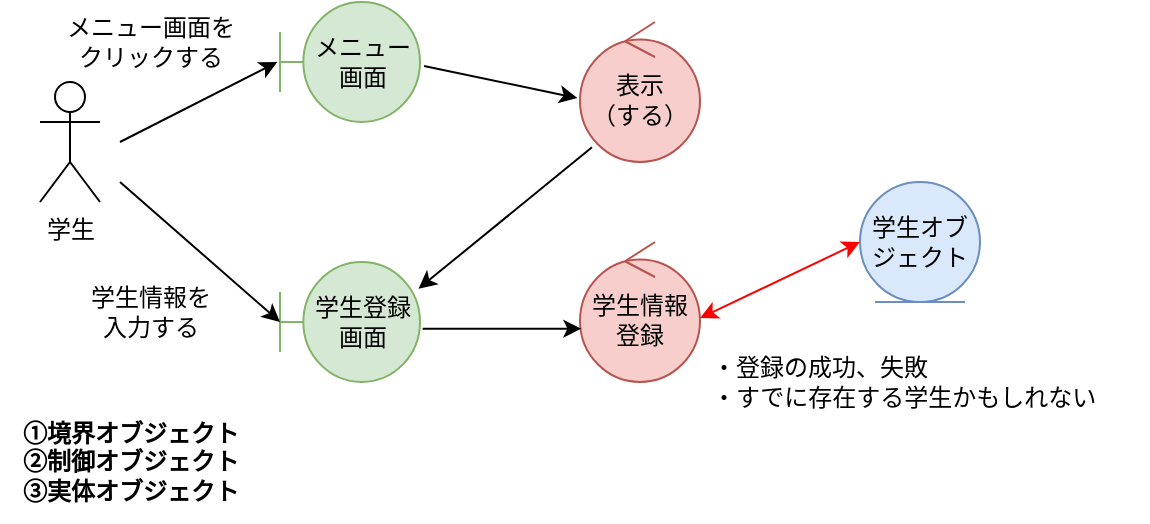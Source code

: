 <mxfile version="28.2.1">
  <diagram id="19TZ6Xefd7iSO5I1MBrT" name="ページ1">
    <mxGraphModel dx="778" dy="460" grid="1" gridSize="10" guides="1" tooltips="1" connect="1" arrows="1" fold="1" page="1" pageScale="1" pageWidth="827" pageHeight="1169" math="0" shadow="0">
      <root>
        <mxCell id="0" />
        <mxCell id="1" parent="0" />
        <mxCell id="crC90OVR9CIPfXOOq_63-2" value="学生" style="shape=umlActor;verticalLabelPosition=bottom;verticalAlign=top;html=1;outlineConnect=0;" vertex="1" parent="1">
          <mxGeometry x="80" y="90" width="30" height="60" as="geometry" />
        </mxCell>
        <mxCell id="crC90OVR9CIPfXOOq_63-3" value="メニュー&lt;div&gt;画面&lt;/div&gt;" style="shape=umlBoundary;whiteSpace=wrap;html=1;fillColor=#d5e8d4;strokeColor=#82b366;" vertex="1" parent="1">
          <mxGeometry x="200" y="50" width="70" height="60" as="geometry" />
        </mxCell>
        <mxCell id="crC90OVR9CIPfXOOq_63-5" value="学生&lt;span style=&quot;background-color: transparent; color: light-dark(rgb(0, 0, 0), rgb(255, 255, 255));&quot;&gt;登録&lt;/span&gt;&lt;div&gt;&lt;span style=&quot;background-color: transparent; color: light-dark(rgb(0, 0, 0), rgb(255, 255, 255));&quot;&gt;画面&lt;/span&gt;&lt;/div&gt;" style="shape=umlBoundary;whiteSpace=wrap;html=1;fillColor=#d5e8d4;strokeColor=#82b366;" vertex="1" parent="1">
          <mxGeometry x="200" y="180" width="70" height="60" as="geometry" />
        </mxCell>
        <mxCell id="crC90OVR9CIPfXOOq_63-6" value="表示&lt;div&gt;（する）&lt;/div&gt;" style="ellipse;shape=umlControl;whiteSpace=wrap;html=1;fillColor=#f8cecc;strokeColor=#b85450;" vertex="1" parent="1">
          <mxGeometry x="350" y="60" width="60" height="70" as="geometry" />
        </mxCell>
        <mxCell id="crC90OVR9CIPfXOOq_63-7" value="学生情報&lt;div&gt;登録&lt;/div&gt;" style="ellipse;shape=umlControl;whiteSpace=wrap;html=1;fillColor=#f8cecc;strokeColor=#b85450;" vertex="1" parent="1">
          <mxGeometry x="350" y="170" width="60" height="70" as="geometry" />
        </mxCell>
        <mxCell id="crC90OVR9CIPfXOOq_63-8" value="学生オブジェクト" style="ellipse;shape=umlEntity;whiteSpace=wrap;html=1;fillColor=#dae8fc;strokeColor=#6c8ebf;" vertex="1" parent="1">
          <mxGeometry x="490" y="140" width="60" height="60" as="geometry" />
        </mxCell>
        <mxCell id="crC90OVR9CIPfXOOq_63-9" value="" style="endArrow=classic;html=1;rounded=0;entryX=-0.019;entryY=0.5;entryDx=0;entryDy=0;entryPerimeter=0;" edge="1" parent="1" target="crC90OVR9CIPfXOOq_63-3">
          <mxGeometry width="50" height="50" relative="1" as="geometry">
            <mxPoint x="120" y="120" as="sourcePoint" />
            <mxPoint x="420" y="220" as="targetPoint" />
          </mxGeometry>
        </mxCell>
        <mxCell id="crC90OVR9CIPfXOOq_63-10" value="メニュー画面を&lt;div&gt;クリックする&lt;/div&gt;" style="text;html=1;align=center;verticalAlign=middle;resizable=0;points=[];autosize=1;strokeColor=none;fillColor=none;" vertex="1" parent="1">
          <mxGeometry x="80" y="50" width="110" height="40" as="geometry" />
        </mxCell>
        <mxCell id="crC90OVR9CIPfXOOq_63-11" value="" style="endArrow=classic;html=1;rounded=0;" edge="1" parent="1">
          <mxGeometry width="50" height="50" relative="1" as="geometry">
            <mxPoint x="120" y="140" as="sourcePoint" />
            <mxPoint x="200" y="210" as="targetPoint" />
          </mxGeometry>
        </mxCell>
        <mxCell id="crC90OVR9CIPfXOOq_63-12" value="学生情報を&lt;div&gt;入力する&lt;/div&gt;" style="text;html=1;align=center;verticalAlign=middle;resizable=0;points=[];autosize=1;strokeColor=none;fillColor=none;" vertex="1" parent="1">
          <mxGeometry x="95" y="185" width="80" height="40" as="geometry" />
        </mxCell>
        <mxCell id="crC90OVR9CIPfXOOq_63-13" value="" style="endArrow=classic;html=1;rounded=0;exitX=1.029;exitY=0.533;exitDx=0;exitDy=0;exitPerimeter=0;entryX=-0.022;entryY=0.543;entryDx=0;entryDy=0;entryPerimeter=0;" edge="1" parent="1" source="crC90OVR9CIPfXOOq_63-3" target="crC90OVR9CIPfXOOq_63-6">
          <mxGeometry width="50" height="50" relative="1" as="geometry">
            <mxPoint x="370" y="270" as="sourcePoint" />
            <mxPoint x="420" y="220" as="targetPoint" />
          </mxGeometry>
        </mxCell>
        <mxCell id="crC90OVR9CIPfXOOq_63-14" value="" style="endArrow=classic;html=1;rounded=0;exitX=0.1;exitY=0.895;exitDx=0;exitDy=0;exitPerimeter=0;entryX=0.99;entryY=0.222;entryDx=0;entryDy=0;entryPerimeter=0;" edge="1" parent="1" source="crC90OVR9CIPfXOOq_63-6" target="crC90OVR9CIPfXOOq_63-5">
          <mxGeometry width="50" height="50" relative="1" as="geometry">
            <mxPoint x="370" y="270" as="sourcePoint" />
            <mxPoint x="420" y="220" as="targetPoint" />
          </mxGeometry>
        </mxCell>
        <mxCell id="crC90OVR9CIPfXOOq_63-15" value="" style="endArrow=classic;html=1;rounded=0;exitX=1.019;exitY=0.556;exitDx=0;exitDy=0;exitPerimeter=0;entryX=0.011;entryY=0.619;entryDx=0;entryDy=0;entryPerimeter=0;" edge="1" parent="1" source="crC90OVR9CIPfXOOq_63-5" target="crC90OVR9CIPfXOOq_63-7">
          <mxGeometry width="50" height="50" relative="1" as="geometry">
            <mxPoint x="370" y="270" as="sourcePoint" />
            <mxPoint x="420" y="220" as="targetPoint" />
          </mxGeometry>
        </mxCell>
        <mxCell id="crC90OVR9CIPfXOOq_63-16" value="" style="endArrow=classic;startArrow=classic;html=1;rounded=0;entryX=0;entryY=0.5;entryDx=0;entryDy=0;exitX=1;exitY=0.543;exitDx=0;exitDy=0;exitPerimeter=0;fontColor=#000000;strokeColor=#FF0000;" edge="1" parent="1" source="crC90OVR9CIPfXOOq_63-7" target="crC90OVR9CIPfXOOq_63-8">
          <mxGeometry width="50" height="50" relative="1" as="geometry">
            <mxPoint x="370" y="270" as="sourcePoint" />
            <mxPoint x="420" y="220" as="targetPoint" />
          </mxGeometry>
        </mxCell>
        <mxCell id="crC90OVR9CIPfXOOq_63-17" value="・登録の成功、失敗&lt;div&gt;・すでに存在する学生かもしれない&lt;/div&gt;" style="text;html=1;align=left;verticalAlign=middle;resizable=0;points=[];autosize=1;strokeColor=none;fillColor=none;" vertex="1" parent="1">
          <mxGeometry x="414" y="220" width="220" height="40" as="geometry" />
        </mxCell>
        <mxCell id="crC90OVR9CIPfXOOq_63-18" value="&lt;b&gt;①境界オブジェクト&lt;/b&gt;&lt;div&gt;&lt;b&gt;②制御オブジェクト&lt;/b&gt;&lt;/div&gt;&lt;div&gt;&lt;b&gt;③実体オブジェクト&lt;/b&gt;&lt;/div&gt;" style="text;html=1;align=center;verticalAlign=middle;resizable=0;points=[];autosize=1;strokeColor=none;fillColor=none;" vertex="1" parent="1">
          <mxGeometry x="60" y="250" width="130" height="60" as="geometry" />
        </mxCell>
      </root>
    </mxGraphModel>
  </diagram>
</mxfile>

